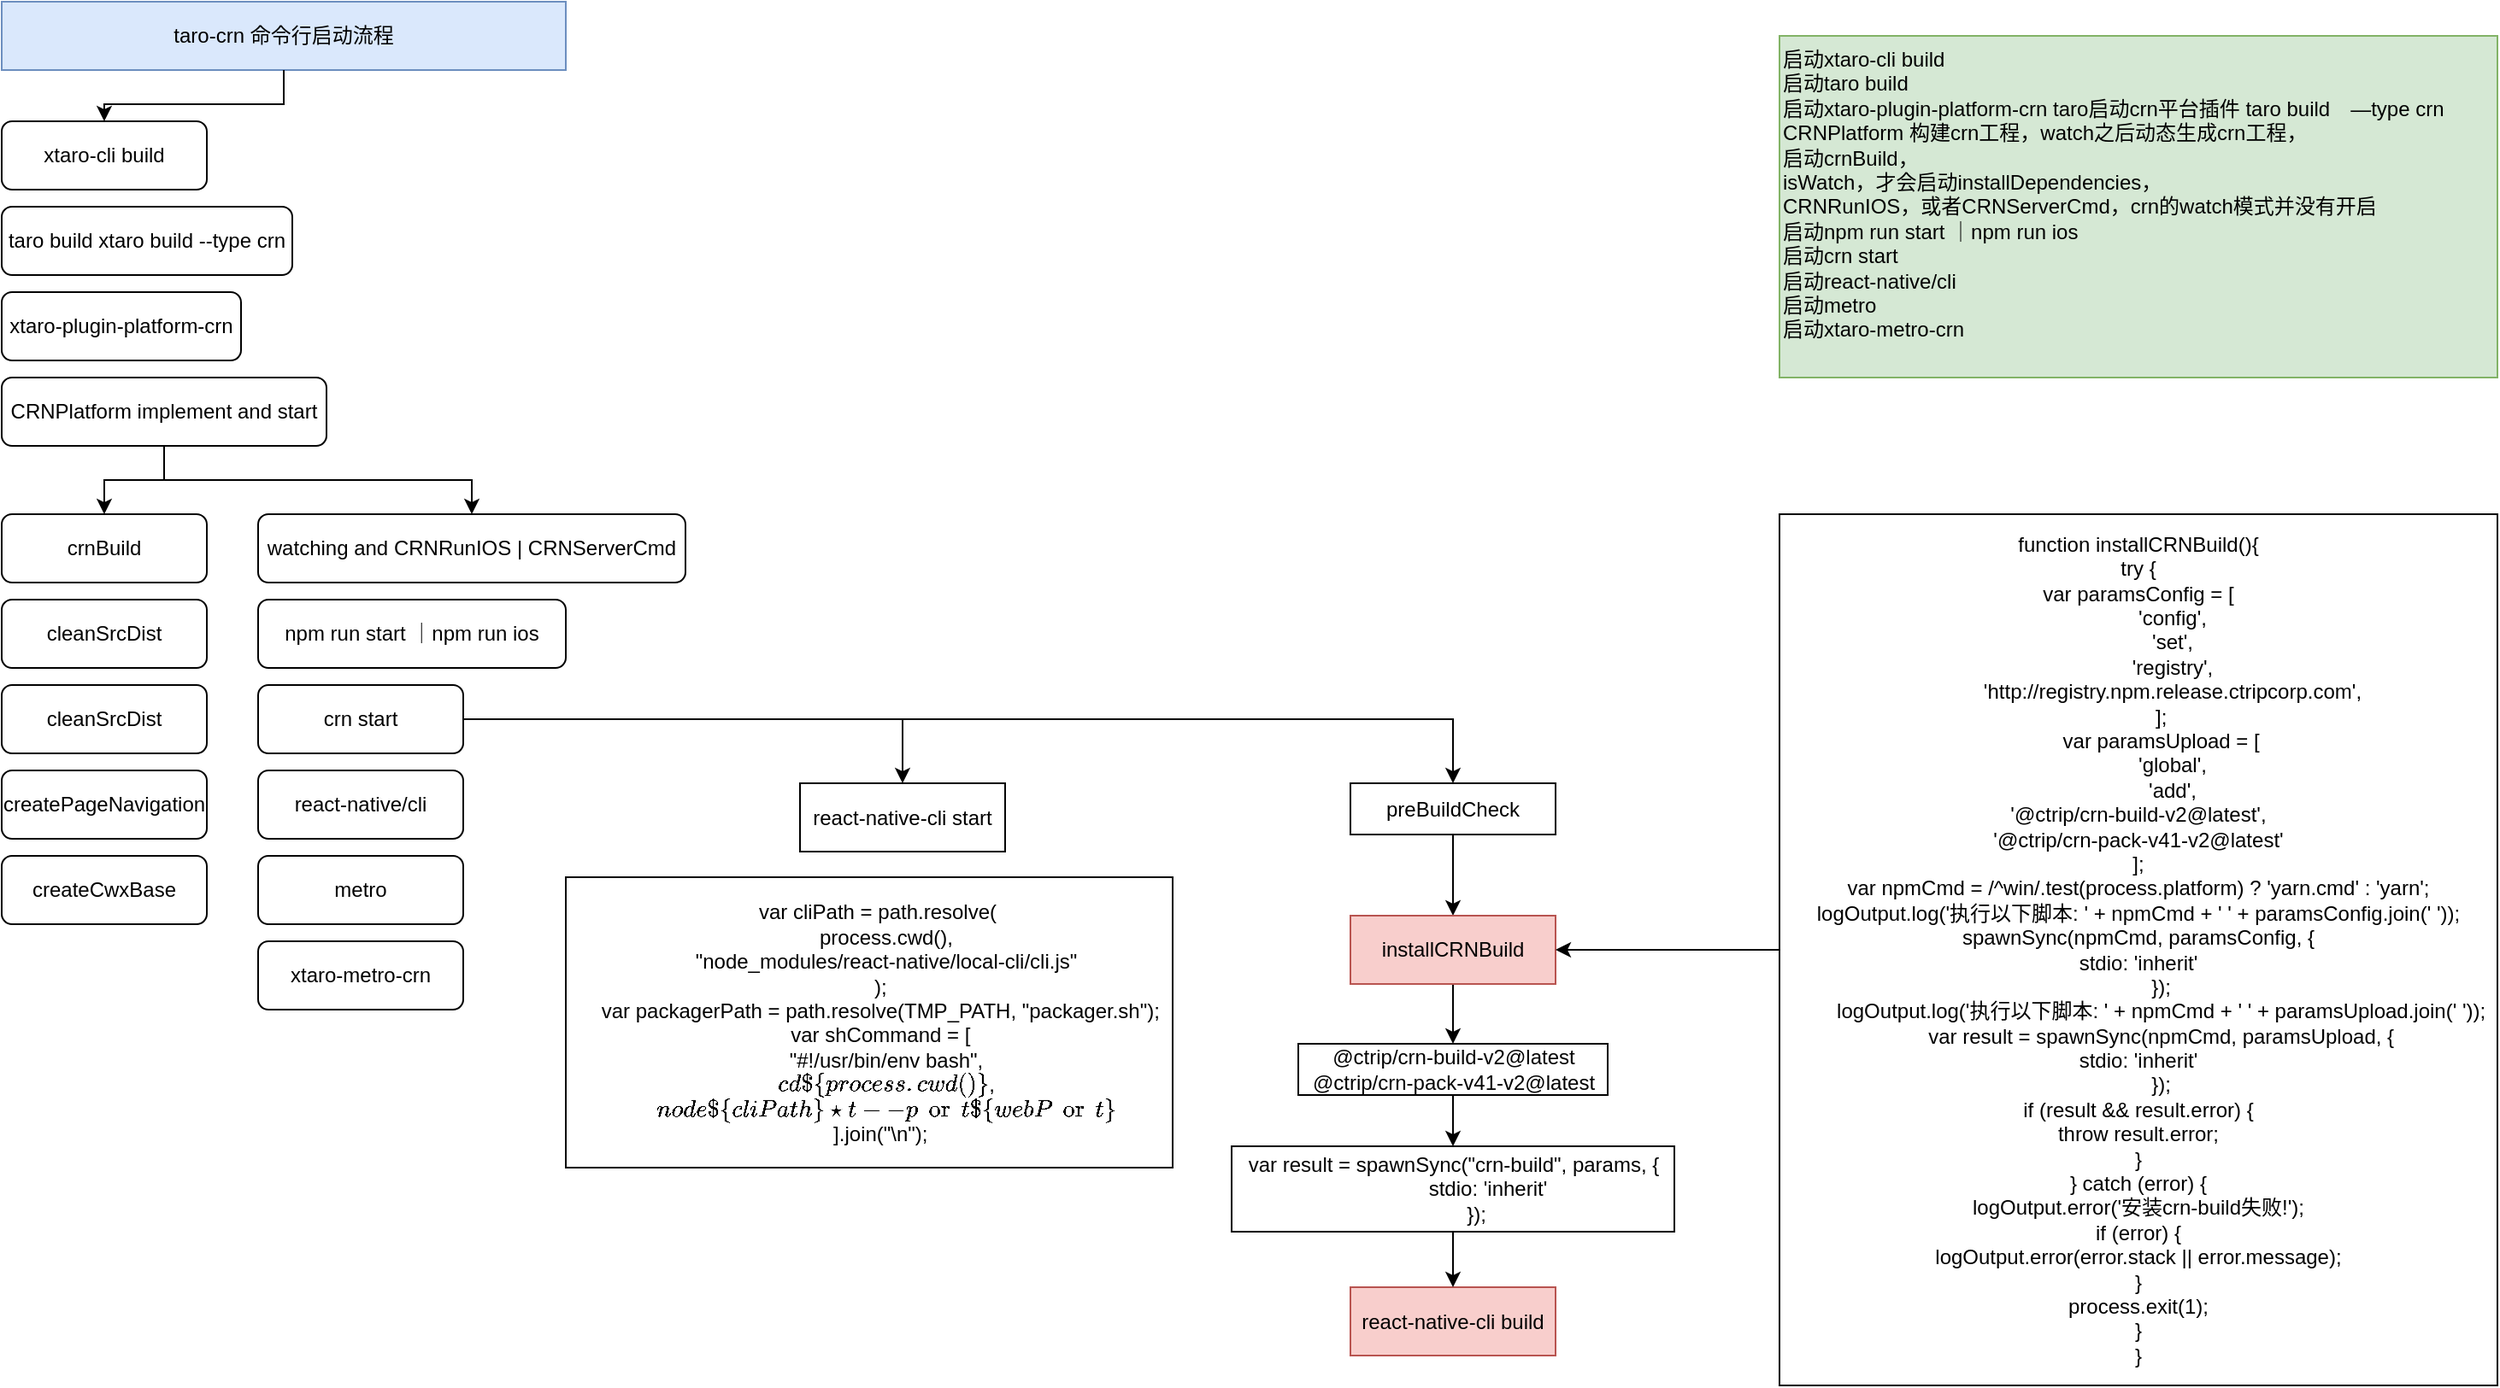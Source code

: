 <mxfile version="20.8.20" type="github">
  <diagram id="C5RBs43oDa-KdzZeNtuy" name="Page-1">
    <mxGraphModel dx="1026" dy="608" grid="1" gridSize="10" guides="1" tooltips="1" connect="1" arrows="1" fold="1" page="1" pageScale="1" pageWidth="827" pageHeight="1169" math="0" shadow="0">
      <root>
        <mxCell id="WIyWlLk6GJQsqaUBKTNV-0" />
        <mxCell id="WIyWlLk6GJQsqaUBKTNV-1" parent="WIyWlLk6GJQsqaUBKTNV-0" />
        <mxCell id="WIyWlLk6GJQsqaUBKTNV-3" value="xtaro-cli build" style="rounded=1;whiteSpace=wrap;html=1;fontSize=12;glass=0;strokeWidth=1;shadow=0;" parent="WIyWlLk6GJQsqaUBKTNV-1" vertex="1">
          <mxGeometry x="160" y="120" width="120" height="40" as="geometry" />
        </mxCell>
        <mxCell id="WIyWlLk6GJQsqaUBKTNV-7" value="taro build&amp;nbsp;xtaro build --type crn" style="rounded=1;whiteSpace=wrap;html=1;fontSize=12;glass=0;strokeWidth=1;shadow=0;" parent="WIyWlLk6GJQsqaUBKTNV-1" vertex="1">
          <mxGeometry x="160" y="170" width="170" height="40" as="geometry" />
        </mxCell>
        <mxCell id="WIyWlLk6GJQsqaUBKTNV-11" value="npm run start ｜npm run ios" style="rounded=1;whiteSpace=wrap;html=1;fontSize=12;glass=0;strokeWidth=1;shadow=0;" parent="WIyWlLk6GJQsqaUBKTNV-1" vertex="1">
          <mxGeometry x="310" y="400" width="180" height="40" as="geometry" />
        </mxCell>
        <mxCell id="eF_jEQHlOAPuzvdtLc7K-0" value="启动xtaro-cli build&#xa;启动taro build&#xa;启动xtaro-plugin-platform-crn taro启动crn平台插件 taro build　—type crn&#xa;CRNPlatform 构建crn工程，watch之后动态生成crn工程，&#xa;启动crnBuild，&#xa;isWatch，才会启动installDependencies，&#xa;CRNRunIOS，或者CRNServerCmd，crn的watch模式并没有开启&#xa;启动npm run start ｜npm run ios&#xa;启动crn start&#xa;启动react-native/cli&#xa;启动metro&#xa;启动xtaro-metro-crn" style="text;whiteSpace=wrap;html=1;fillColor=#d5e8d4;strokeColor=#82b366;" vertex="1" parent="WIyWlLk6GJQsqaUBKTNV-1">
          <mxGeometry x="1200" y="70" width="420" height="200" as="geometry" />
        </mxCell>
        <mxCell id="eF_jEQHlOAPuzvdtLc7K-32" style="edgeStyle=orthogonalEdgeStyle;rounded=0;orthogonalLoop=1;jettySize=auto;html=1;exitX=1;exitY=0.5;exitDx=0;exitDy=0;entryX=0.5;entryY=0;entryDx=0;entryDy=0;" edge="1" parent="WIyWlLk6GJQsqaUBKTNV-1" source="eF_jEQHlOAPuzvdtLc7K-1" target="eF_jEQHlOAPuzvdtLc7K-20">
          <mxGeometry relative="1" as="geometry" />
        </mxCell>
        <mxCell id="eF_jEQHlOAPuzvdtLc7K-33" style="edgeStyle=orthogonalEdgeStyle;rounded=0;orthogonalLoop=1;jettySize=auto;html=1;exitX=1;exitY=0.5;exitDx=0;exitDy=0;entryX=0.5;entryY=0;entryDx=0;entryDy=0;" edge="1" parent="WIyWlLk6GJQsqaUBKTNV-1" source="eF_jEQHlOAPuzvdtLc7K-1" target="eF_jEQHlOAPuzvdtLc7K-24">
          <mxGeometry relative="1" as="geometry" />
        </mxCell>
        <mxCell id="eF_jEQHlOAPuzvdtLc7K-1" value="crn start" style="rounded=1;whiteSpace=wrap;html=1;fontSize=12;glass=0;strokeWidth=1;shadow=0;" vertex="1" parent="WIyWlLk6GJQsqaUBKTNV-1">
          <mxGeometry x="310" y="450" width="120" height="40" as="geometry" />
        </mxCell>
        <mxCell id="eF_jEQHlOAPuzvdtLc7K-2" value="xtaro-plugin-platform-crn" style="rounded=1;whiteSpace=wrap;html=1;fontSize=12;glass=0;strokeWidth=1;shadow=0;" vertex="1" parent="WIyWlLk6GJQsqaUBKTNV-1">
          <mxGeometry x="160" y="220" width="140" height="40" as="geometry" />
        </mxCell>
        <mxCell id="eF_jEQHlOAPuzvdtLc7K-17" style="edgeStyle=orthogonalEdgeStyle;rounded=0;orthogonalLoop=1;jettySize=auto;html=1;exitX=0.5;exitY=1;exitDx=0;exitDy=0;entryX=0.5;entryY=0;entryDx=0;entryDy=0;" edge="1" parent="WIyWlLk6GJQsqaUBKTNV-1" source="eF_jEQHlOAPuzvdtLc7K-3" target="eF_jEQHlOAPuzvdtLc7K-4">
          <mxGeometry relative="1" as="geometry" />
        </mxCell>
        <mxCell id="eF_jEQHlOAPuzvdtLc7K-18" style="edgeStyle=orthogonalEdgeStyle;rounded=0;orthogonalLoop=1;jettySize=auto;html=1;exitX=0.5;exitY=1;exitDx=0;exitDy=0;entryX=0.5;entryY=0;entryDx=0;entryDy=0;" edge="1" parent="WIyWlLk6GJQsqaUBKTNV-1" source="eF_jEQHlOAPuzvdtLc7K-3" target="eF_jEQHlOAPuzvdtLc7K-5">
          <mxGeometry relative="1" as="geometry" />
        </mxCell>
        <mxCell id="eF_jEQHlOAPuzvdtLc7K-3" value="CRNPlatform implement and start" style="rounded=1;whiteSpace=wrap;html=1;fontSize=12;glass=0;strokeWidth=1;shadow=0;" vertex="1" parent="WIyWlLk6GJQsqaUBKTNV-1">
          <mxGeometry x="160" y="270" width="190" height="40" as="geometry" />
        </mxCell>
        <mxCell id="eF_jEQHlOAPuzvdtLc7K-4" value="crnBuild" style="rounded=1;whiteSpace=wrap;html=1;fontSize=12;glass=0;strokeWidth=1;shadow=0;" vertex="1" parent="WIyWlLk6GJQsqaUBKTNV-1">
          <mxGeometry x="160" y="350" width="120" height="40" as="geometry" />
        </mxCell>
        <mxCell id="eF_jEQHlOAPuzvdtLc7K-5" value="watching and CRNRunIOS | CRNServerCmd" style="rounded=1;whiteSpace=wrap;html=1;fontSize=12;glass=0;strokeWidth=1;shadow=0;" vertex="1" parent="WIyWlLk6GJQsqaUBKTNV-1">
          <mxGeometry x="310" y="350" width="250" height="40" as="geometry" />
        </mxCell>
        <mxCell id="eF_jEQHlOAPuzvdtLc7K-7" value="react-native/cli" style="rounded=1;whiteSpace=wrap;html=1;fontSize=12;glass=0;strokeWidth=1;shadow=0;" vertex="1" parent="WIyWlLk6GJQsqaUBKTNV-1">
          <mxGeometry x="310" y="500" width="120" height="40" as="geometry" />
        </mxCell>
        <mxCell id="eF_jEQHlOAPuzvdtLc7K-8" value="metro" style="rounded=1;whiteSpace=wrap;html=1;fontSize=12;glass=0;strokeWidth=1;shadow=0;" vertex="1" parent="WIyWlLk6GJQsqaUBKTNV-1">
          <mxGeometry x="310" y="550" width="120" height="40" as="geometry" />
        </mxCell>
        <mxCell id="eF_jEQHlOAPuzvdtLc7K-9" value="xtaro-metro-crn" style="rounded=1;whiteSpace=wrap;html=1;fontSize=12;glass=0;strokeWidth=1;shadow=0;" vertex="1" parent="WIyWlLk6GJQsqaUBKTNV-1">
          <mxGeometry x="310" y="600" width="120" height="40" as="geometry" />
        </mxCell>
        <mxCell id="eF_jEQHlOAPuzvdtLc7K-10" value="taro-crn 命令行启动流程" style="whiteSpace=wrap;html=1;fillColor=#dae8fc;strokeColor=#6c8ebf;" vertex="1" parent="WIyWlLk6GJQsqaUBKTNV-1">
          <mxGeometry x="160" y="50" width="330" height="40" as="geometry" />
        </mxCell>
        <mxCell id="eF_jEQHlOAPuzvdtLc7K-12" value="cleanSrcDist" style="rounded=1;whiteSpace=wrap;html=1;fontSize=12;glass=0;strokeWidth=1;shadow=0;" vertex="1" parent="WIyWlLk6GJQsqaUBKTNV-1">
          <mxGeometry x="160" y="400" width="120" height="40" as="geometry" />
        </mxCell>
        <mxCell id="eF_jEQHlOAPuzvdtLc7K-13" value="cleanSrcDist" style="rounded=1;whiteSpace=wrap;html=1;fontSize=12;glass=0;strokeWidth=1;shadow=0;" vertex="1" parent="WIyWlLk6GJQsqaUBKTNV-1">
          <mxGeometry x="160" y="450" width="120" height="40" as="geometry" />
        </mxCell>
        <mxCell id="eF_jEQHlOAPuzvdtLc7K-14" value="createPageNavigation" style="rounded=1;whiteSpace=wrap;html=1;fontSize=12;glass=0;strokeWidth=1;shadow=0;" vertex="1" parent="WIyWlLk6GJQsqaUBKTNV-1">
          <mxGeometry x="160" y="500" width="120" height="40" as="geometry" />
        </mxCell>
        <mxCell id="eF_jEQHlOAPuzvdtLc7K-15" value="createCwxBase" style="rounded=1;whiteSpace=wrap;html=1;fontSize=12;glass=0;strokeWidth=1;shadow=0;" vertex="1" parent="WIyWlLk6GJQsqaUBKTNV-1">
          <mxGeometry x="160" y="550" width="120" height="40" as="geometry" />
        </mxCell>
        <mxCell id="eF_jEQHlOAPuzvdtLc7K-16" style="edgeStyle=orthogonalEdgeStyle;rounded=0;orthogonalLoop=1;jettySize=auto;html=1;exitX=0.5;exitY=1;exitDx=0;exitDy=0;entryX=0.5;entryY=0;entryDx=0;entryDy=0;" edge="1" parent="WIyWlLk6GJQsqaUBKTNV-1" source="eF_jEQHlOAPuzvdtLc7K-10" target="WIyWlLk6GJQsqaUBKTNV-3">
          <mxGeometry relative="1" as="geometry">
            <mxPoint x="230" y="110" as="targetPoint" />
          </mxGeometry>
        </mxCell>
        <mxCell id="eF_jEQHlOAPuzvdtLc7K-19" value="&lt;div&gt;&amp;nbsp; &amp;nbsp;var cliPath = path.resolve(&lt;/div&gt;&lt;div&gt;&amp;nbsp; &amp;nbsp; &amp;nbsp; process.cwd(),&lt;/div&gt;&lt;div&gt;&amp;nbsp; &amp;nbsp; &amp;nbsp; &quot;node_modules/react-native/local-cli/cli.js&quot;&lt;/div&gt;&lt;div&gt;&amp;nbsp; &amp;nbsp; );&lt;/div&gt;&lt;div&gt;&amp;nbsp; &amp;nbsp; var packagerPath = path.resolve(TMP_PATH, &quot;packager.sh&quot;);&lt;/div&gt;&lt;div&gt;&amp;nbsp; &amp;nbsp; var shCommand = [&lt;/div&gt;&lt;div&gt;&amp;nbsp; &amp;nbsp; &amp;nbsp; &quot;#!/usr/bin/env bash&quot;,&lt;/div&gt;&lt;div&gt;&amp;nbsp; &amp;nbsp; &amp;nbsp; `cd ${process.cwd()}`,&lt;/div&gt;&lt;div&gt;&amp;nbsp; &amp;nbsp; &amp;nbsp; `node ${cliPath} start --port ${webPort}`&lt;/div&gt;&lt;div&gt;&amp;nbsp; &amp;nbsp; ].join(&quot;\n&quot;);&lt;/div&gt;" style="whiteSpace=wrap;html=1;" vertex="1" parent="WIyWlLk6GJQsqaUBKTNV-1">
          <mxGeometry x="490" y="562.5" width="355" height="170" as="geometry" />
        </mxCell>
        <mxCell id="eF_jEQHlOAPuzvdtLc7K-20" value="react-native-cli start" style="whiteSpace=wrap;html=1;" vertex="1" parent="WIyWlLk6GJQsqaUBKTNV-1">
          <mxGeometry x="627" y="507.5" width="120" height="40" as="geometry" />
        </mxCell>
        <mxCell id="eF_jEQHlOAPuzvdtLc7K-21" value="react-native-cli build" style="whiteSpace=wrap;html=1;fillColor=#f8cecc;strokeColor=#b85450;" vertex="1" parent="WIyWlLk6GJQsqaUBKTNV-1">
          <mxGeometry x="949" y="802.5" width="120" height="40" as="geometry" />
        </mxCell>
        <mxCell id="eF_jEQHlOAPuzvdtLc7K-36" value="" style="edgeStyle=orthogonalEdgeStyle;rounded=0;orthogonalLoop=1;jettySize=auto;html=1;" edge="1" parent="WIyWlLk6GJQsqaUBKTNV-1" source="eF_jEQHlOAPuzvdtLc7K-23" target="eF_jEQHlOAPuzvdtLc7K-21">
          <mxGeometry relative="1" as="geometry" />
        </mxCell>
        <mxCell id="eF_jEQHlOAPuzvdtLc7K-23" value="&lt;div&gt;var result = spawnSync(&quot;crn-build&quot;, params, {&lt;/div&gt;&lt;div&gt;&amp;nbsp; &amp;nbsp; &amp;nbsp; &amp;nbsp; &amp;nbsp; &amp;nbsp; stdio: &#39;inherit&#39;&lt;/div&gt;&lt;div&gt;&amp;nbsp; &amp;nbsp; &amp;nbsp; &amp;nbsp; });&lt;/div&gt;" style="whiteSpace=wrap;html=1;" vertex="1" parent="WIyWlLk6GJQsqaUBKTNV-1">
          <mxGeometry x="879.5" y="720" width="259" height="50" as="geometry" />
        </mxCell>
        <mxCell id="eF_jEQHlOAPuzvdtLc7K-34" style="edgeStyle=orthogonalEdgeStyle;rounded=0;orthogonalLoop=1;jettySize=auto;html=1;exitX=0.5;exitY=1;exitDx=0;exitDy=0;entryX=0.5;entryY=0;entryDx=0;entryDy=0;" edge="1" parent="WIyWlLk6GJQsqaUBKTNV-1" source="eF_jEQHlOAPuzvdtLc7K-24" target="eF_jEQHlOAPuzvdtLc7K-27">
          <mxGeometry relative="1" as="geometry" />
        </mxCell>
        <mxCell id="eF_jEQHlOAPuzvdtLc7K-24" value="preBuildCheck" style="whiteSpace=wrap;html=1;" vertex="1" parent="WIyWlLk6GJQsqaUBKTNV-1">
          <mxGeometry x="949" y="507.5" width="120" height="30" as="geometry" />
        </mxCell>
        <mxCell id="eF_jEQHlOAPuzvdtLc7K-25" style="edgeStyle=orthogonalEdgeStyle;rounded=0;orthogonalLoop=1;jettySize=auto;html=1;exitX=0.5;exitY=1;exitDx=0;exitDy=0;" edge="1" parent="WIyWlLk6GJQsqaUBKTNV-1" source="eF_jEQHlOAPuzvdtLc7K-24" target="eF_jEQHlOAPuzvdtLc7K-24">
          <mxGeometry relative="1" as="geometry" />
        </mxCell>
        <mxCell id="eF_jEQHlOAPuzvdtLc7K-38" value="" style="edgeStyle=orthogonalEdgeStyle;rounded=0;orthogonalLoop=1;jettySize=auto;html=1;" edge="1" parent="WIyWlLk6GJQsqaUBKTNV-1" source="eF_jEQHlOAPuzvdtLc7K-27" target="eF_jEQHlOAPuzvdtLc7K-37">
          <mxGeometry relative="1" as="geometry" />
        </mxCell>
        <mxCell id="eF_jEQHlOAPuzvdtLc7K-27" value="installCRNBuild" style="whiteSpace=wrap;html=1;fillColor=#f8cecc;strokeColor=#b85450;" vertex="1" parent="WIyWlLk6GJQsqaUBKTNV-1">
          <mxGeometry x="949" y="585" width="120" height="40" as="geometry" />
        </mxCell>
        <mxCell id="eF_jEQHlOAPuzvdtLc7K-31" style="edgeStyle=orthogonalEdgeStyle;rounded=0;orthogonalLoop=1;jettySize=auto;html=1;exitX=0;exitY=0.5;exitDx=0;exitDy=0;entryX=1;entryY=0.5;entryDx=0;entryDy=0;" edge="1" parent="WIyWlLk6GJQsqaUBKTNV-1" source="eF_jEQHlOAPuzvdtLc7K-28" target="eF_jEQHlOAPuzvdtLc7K-27">
          <mxGeometry relative="1" as="geometry" />
        </mxCell>
        <mxCell id="eF_jEQHlOAPuzvdtLc7K-28" value="&lt;div&gt;function installCRNBuild(){&lt;/div&gt;&lt;div&gt;	try {&lt;/div&gt;&lt;div&gt;&lt;span style=&quot;&quot;&gt;		&lt;/span&gt;var paramsConfig = [&lt;/div&gt;&lt;div&gt;&amp;nbsp; &amp;nbsp; &amp;nbsp; &amp;nbsp; &amp;nbsp; &amp;nbsp; &#39;config&#39;,&lt;/div&gt;&lt;div&gt;&amp;nbsp; &amp;nbsp; &amp;nbsp; &amp;nbsp; &amp;nbsp; &amp;nbsp; &#39;set&#39;,&lt;/div&gt;&lt;div&gt;&amp;nbsp; &amp;nbsp; &amp;nbsp; &amp;nbsp; &amp;nbsp; &amp;nbsp; &#39;registry&#39;,&lt;/div&gt;&lt;div&gt;&amp;nbsp; &amp;nbsp; &amp;nbsp; &amp;nbsp; &amp;nbsp; &amp;nbsp; &#39;http://registry.npm.release.ctripcorp.com&#39;,&lt;/div&gt;&lt;div&gt;&amp;nbsp; &amp;nbsp; &amp;nbsp; &amp;nbsp; ];&lt;/div&gt;&lt;div&gt;&amp;nbsp; &amp;nbsp; &amp;nbsp; &amp;nbsp; var paramsUpload = [&lt;/div&gt;&lt;div&gt;&amp;nbsp; &amp;nbsp; &amp;nbsp; &amp;nbsp; &amp;nbsp; &amp;nbsp; &#39;global&#39;,&lt;/div&gt;&lt;div&gt;&amp;nbsp; &amp;nbsp; &amp;nbsp; &amp;nbsp; &amp;nbsp; &amp;nbsp; &#39;add&#39;,&lt;/div&gt;&lt;div&gt;&lt;span style=&quot;&quot;&gt;			&lt;/span&gt;&#39;@ctrip/crn-build-v2@latest&#39;,&lt;/div&gt;&lt;div&gt;&lt;span style=&quot;&quot;&gt;			&lt;/span&gt;&#39;@ctrip/crn-pack-v41-v2@latest&#39;&lt;/div&gt;&lt;div&gt;&lt;span style=&quot;&quot;&gt;		&lt;/span&gt;];&lt;/div&gt;&lt;div&gt;&lt;span style=&quot;&quot;&gt;		&lt;/span&gt;var npmCmd = /^win/.test(process.platform) ? &#39;yarn.cmd&#39; : &#39;yarn&#39;;&lt;/div&gt;&lt;div&gt;&lt;span style=&quot;&quot;&gt;		&lt;/span&gt;logOutput.log(&#39;执行以下脚本: &#39; + npmCmd + &#39; &#39; + paramsConfig.join(&#39; &#39;));&lt;/div&gt;&lt;div&gt;&lt;span style=&quot;&quot;&gt;		&lt;/span&gt;spawnSync(npmCmd, paramsConfig, {&lt;/div&gt;&lt;div&gt;&lt;span style=&quot;&quot;&gt;			&lt;/span&gt;stdio: &#39;inherit&#39;&lt;/div&gt;&lt;div&gt;&amp;nbsp; &amp;nbsp; &amp;nbsp; &amp;nbsp; });&lt;/div&gt;&lt;div&gt;&amp;nbsp; &amp;nbsp; &amp;nbsp; &amp;nbsp; logOutput.log(&#39;执行以下脚本: &#39; + npmCmd + &#39; &#39; + paramsUpload.join(&#39; &#39;));&lt;/div&gt;&lt;div&gt;&amp;nbsp; &amp;nbsp; &amp;nbsp; &amp;nbsp; var result = spawnSync(npmCmd, paramsUpload, {&lt;/div&gt;&lt;div&gt;&lt;span style=&quot;&quot;&gt;			&lt;/span&gt;stdio: &#39;inherit&#39;&lt;/div&gt;&lt;div&gt;&amp;nbsp; &amp;nbsp; &amp;nbsp; &amp;nbsp; });&lt;/div&gt;&lt;div&gt;&lt;span style=&quot;&quot;&gt;		&lt;/span&gt;if (result &amp;amp;&amp;amp; result.error) {&lt;/div&gt;&lt;div&gt;&lt;span style=&quot;&quot;&gt;			&lt;/span&gt;throw result.error;&lt;/div&gt;&lt;div&gt;&lt;span style=&quot;&quot;&gt;		&lt;/span&gt;}&lt;/div&gt;&lt;div&gt;&lt;span style=&quot;&quot;&gt;	&lt;/span&gt;} catch (error) {&lt;/div&gt;&lt;div&gt;&lt;span style=&quot;&quot;&gt;		&lt;/span&gt;logOutput.error(&#39;安装crn-build失败!&#39;);&lt;/div&gt;&lt;div&gt;&lt;span style=&quot;&quot;&gt;		&lt;/span&gt;if (error) {&lt;/div&gt;&lt;div&gt;&lt;span style=&quot;&quot;&gt;			&lt;/span&gt;logOutput.error(error.stack || error.message);&lt;/div&gt;&lt;div&gt;&lt;span style=&quot;&quot;&gt;		&lt;/span&gt;}&lt;/div&gt;&lt;div&gt;&lt;span style=&quot;&quot;&gt;		&lt;/span&gt;process.exit(1);&lt;/div&gt;&lt;div&gt;&lt;span style=&quot;&quot;&gt;	&lt;/span&gt;}&lt;/div&gt;&lt;div&gt;}&lt;/div&gt;" style="whiteSpace=wrap;html=1;" vertex="1" parent="WIyWlLk6GJQsqaUBKTNV-1">
          <mxGeometry x="1200" y="350" width="420" height="510" as="geometry" />
        </mxCell>
        <mxCell id="eF_jEQHlOAPuzvdtLc7K-39" value="" style="edgeStyle=orthogonalEdgeStyle;rounded=0;orthogonalLoop=1;jettySize=auto;html=1;" edge="1" parent="WIyWlLk6GJQsqaUBKTNV-1" source="eF_jEQHlOAPuzvdtLc7K-37" target="eF_jEQHlOAPuzvdtLc7K-23">
          <mxGeometry relative="1" as="geometry" />
        </mxCell>
        <mxCell id="eF_jEQHlOAPuzvdtLc7K-37" value="@ctrip/crn-build-v2@latest&lt;br&gt;@ctrip/crn-pack-v41-v2@latest" style="whiteSpace=wrap;html=1;" vertex="1" parent="WIyWlLk6GJQsqaUBKTNV-1">
          <mxGeometry x="918.5" y="660" width="181" height="30" as="geometry" />
        </mxCell>
      </root>
    </mxGraphModel>
  </diagram>
</mxfile>
